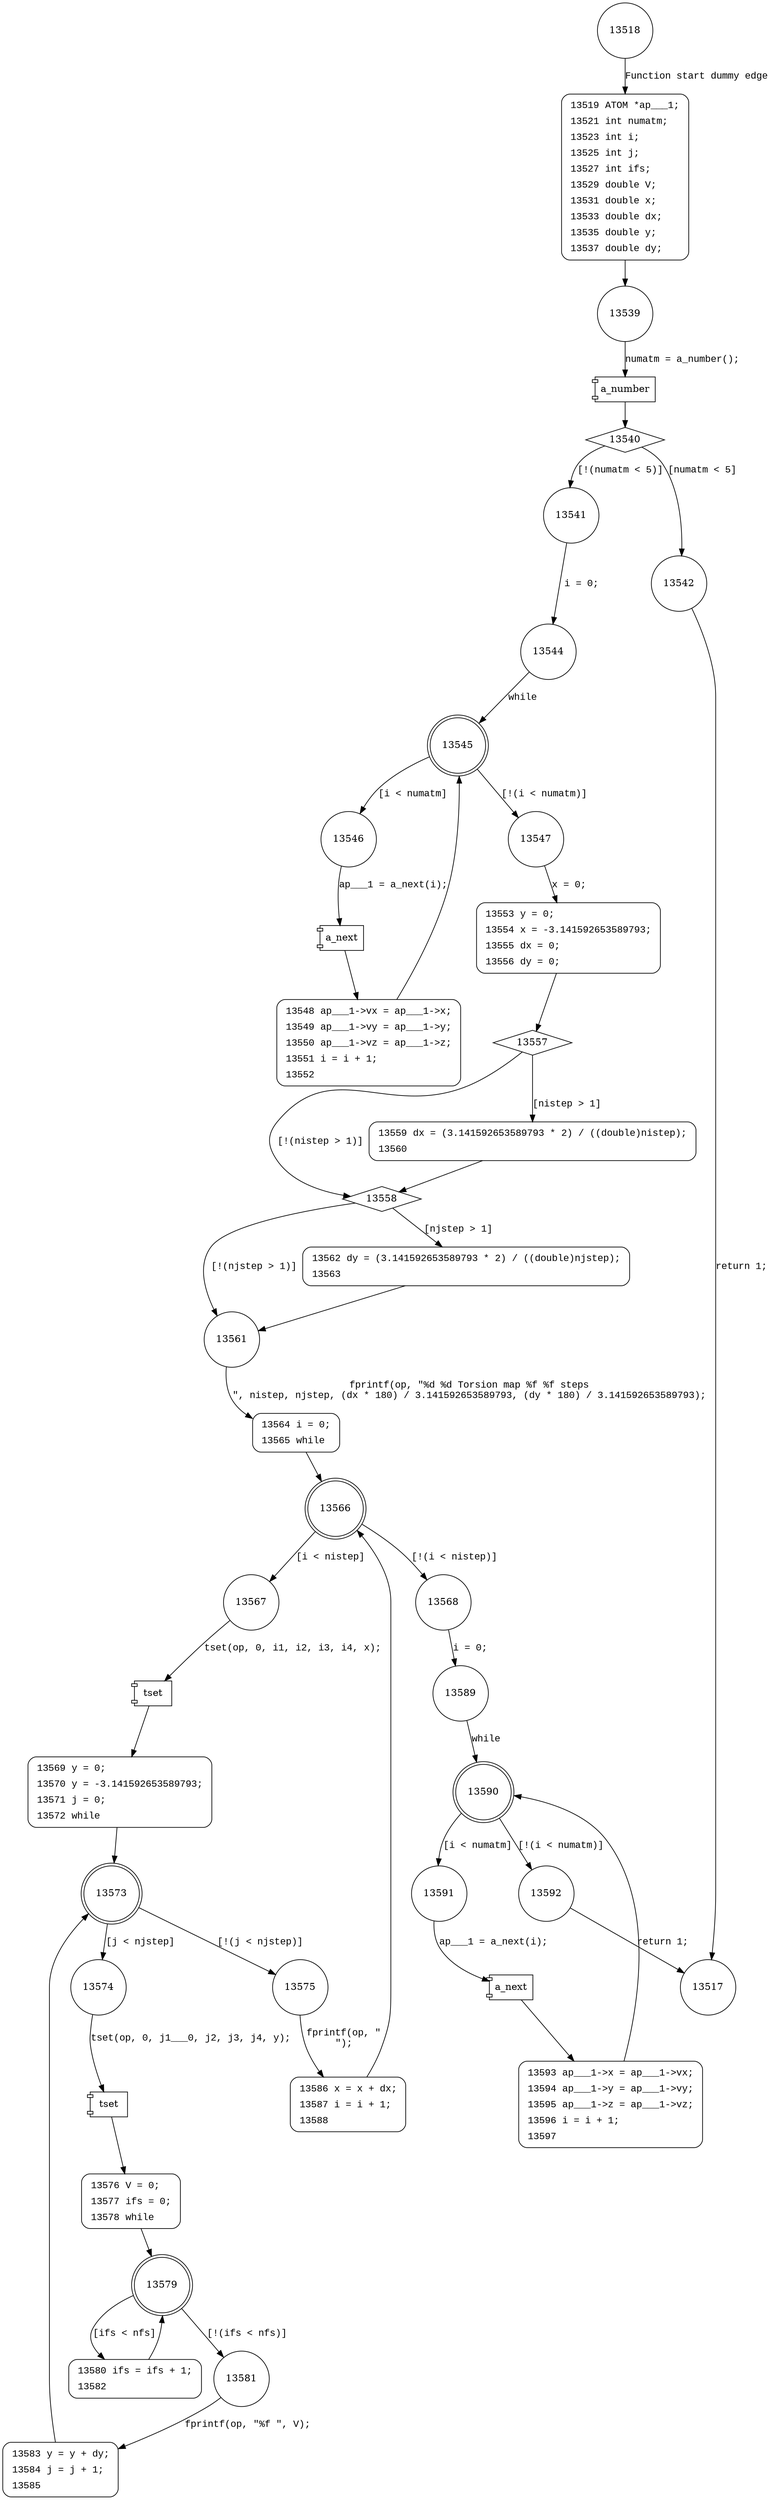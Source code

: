 digraph tmap {
13518 [shape="circle"]
13519 [shape="circle"]
13539 [shape="circle"]
13540 [shape="diamond"]
13541 [shape="circle"]
13542 [shape="circle"]
13544 [shape="circle"]
13545 [shape="doublecircle"]
13547 [shape="circle"]
13546 [shape="circle"]
13548 [shape="circle"]
13553 [shape="circle"]
13557 [shape="diamond"]
13558 [shape="diamond"]
13559 [shape="circle"]
13561 [shape="circle"]
13562 [shape="circle"]
13564 [shape="circle"]
13566 [shape="doublecircle"]
13568 [shape="circle"]
13567 [shape="circle"]
13569 [shape="circle"]
13573 [shape="doublecircle"]
13575 [shape="circle"]
13574 [shape="circle"]
13576 [shape="circle"]
13579 [shape="doublecircle"]
13581 [shape="circle"]
13580 [shape="circle"]
13583 [shape="circle"]
13586 [shape="circle"]
13589 [shape="circle"]
13590 [shape="doublecircle"]
13592 [shape="circle"]
13591 [shape="circle"]
13593 [shape="circle"]
13517 [shape="circle"]
13519 [style="filled,bold" penwidth="1" fillcolor="white" fontname="Courier New" shape="Mrecord" label=<<table border="0" cellborder="0" cellpadding="3" bgcolor="white"><tr><td align="right">13519</td><td align="left">ATOM *ap___1;</td></tr><tr><td align="right">13521</td><td align="left">int numatm;</td></tr><tr><td align="right">13523</td><td align="left">int i;</td></tr><tr><td align="right">13525</td><td align="left">int j;</td></tr><tr><td align="right">13527</td><td align="left">int ifs;</td></tr><tr><td align="right">13529</td><td align="left">double V;</td></tr><tr><td align="right">13531</td><td align="left">double x;</td></tr><tr><td align="right">13533</td><td align="left">double dx;</td></tr><tr><td align="right">13535</td><td align="left">double y;</td></tr><tr><td align="right">13537</td><td align="left">double dy;</td></tr></table>>]
13519 -> 13539[label=""]
13548 [style="filled,bold" penwidth="1" fillcolor="white" fontname="Courier New" shape="Mrecord" label=<<table border="0" cellborder="0" cellpadding="3" bgcolor="white"><tr><td align="right">13548</td><td align="left">ap___1-&gt;vx = ap___1-&gt;x;</td></tr><tr><td align="right">13549</td><td align="left">ap___1-&gt;vy = ap___1-&gt;y;</td></tr><tr><td align="right">13550</td><td align="left">ap___1-&gt;vz = ap___1-&gt;z;</td></tr><tr><td align="right">13551</td><td align="left">i = i + 1;</td></tr><tr><td align="right">13552</td><td align="left"></td></tr></table>>]
13548 -> 13545[label=""]
13553 [style="filled,bold" penwidth="1" fillcolor="white" fontname="Courier New" shape="Mrecord" label=<<table border="0" cellborder="0" cellpadding="3" bgcolor="white"><tr><td align="right">13553</td><td align="left">y = 0;</td></tr><tr><td align="right">13554</td><td align="left">x = -3.141592653589793;</td></tr><tr><td align="right">13555</td><td align="left">dx = 0;</td></tr><tr><td align="right">13556</td><td align="left">dy = 0;</td></tr></table>>]
13553 -> 13557[label=""]
13559 [style="filled,bold" penwidth="1" fillcolor="white" fontname="Courier New" shape="Mrecord" label=<<table border="0" cellborder="0" cellpadding="3" bgcolor="white"><tr><td align="right">13559</td><td align="left">dx = (3.141592653589793 * 2) / ((double)nistep);</td></tr><tr><td align="right">13560</td><td align="left"></td></tr></table>>]
13559 -> 13558[label=""]
13562 [style="filled,bold" penwidth="1" fillcolor="white" fontname="Courier New" shape="Mrecord" label=<<table border="0" cellborder="0" cellpadding="3" bgcolor="white"><tr><td align="right">13562</td><td align="left">dy = (3.141592653589793 * 2) / ((double)njstep);</td></tr><tr><td align="right">13563</td><td align="left"></td></tr></table>>]
13562 -> 13561[label=""]
13564 [style="filled,bold" penwidth="1" fillcolor="white" fontname="Courier New" shape="Mrecord" label=<<table border="0" cellborder="0" cellpadding="3" bgcolor="white"><tr><td align="right">13564</td><td align="left">i = 0;</td></tr><tr><td align="right">13565</td><td align="left">while</td></tr></table>>]
13564 -> 13566[label=""]
13569 [style="filled,bold" penwidth="1" fillcolor="white" fontname="Courier New" shape="Mrecord" label=<<table border="0" cellborder="0" cellpadding="3" bgcolor="white"><tr><td align="right">13569</td><td align="left">y = 0;</td></tr><tr><td align="right">13570</td><td align="left">y = -3.141592653589793;</td></tr><tr><td align="right">13571</td><td align="left">j = 0;</td></tr><tr><td align="right">13572</td><td align="left">while</td></tr></table>>]
13569 -> 13573[label=""]
13576 [style="filled,bold" penwidth="1" fillcolor="white" fontname="Courier New" shape="Mrecord" label=<<table border="0" cellborder="0" cellpadding="3" bgcolor="white"><tr><td align="right">13576</td><td align="left">V = 0;</td></tr><tr><td align="right">13577</td><td align="left">ifs = 0;</td></tr><tr><td align="right">13578</td><td align="left">while</td></tr></table>>]
13576 -> 13579[label=""]
13580 [style="filled,bold" penwidth="1" fillcolor="white" fontname="Courier New" shape="Mrecord" label=<<table border="0" cellborder="0" cellpadding="3" bgcolor="white"><tr><td align="right">13580</td><td align="left">ifs = ifs + 1;</td></tr><tr><td align="right">13582</td><td align="left"></td></tr></table>>]
13580 -> 13579[label=""]
13583 [style="filled,bold" penwidth="1" fillcolor="white" fontname="Courier New" shape="Mrecord" label=<<table border="0" cellborder="0" cellpadding="3" bgcolor="white"><tr><td align="right">13583</td><td align="left">y = y + dy;</td></tr><tr><td align="right">13584</td><td align="left">j = j + 1;</td></tr><tr><td align="right">13585</td><td align="left"></td></tr></table>>]
13583 -> 13573[label=""]
13586 [style="filled,bold" penwidth="1" fillcolor="white" fontname="Courier New" shape="Mrecord" label=<<table border="0" cellborder="0" cellpadding="3" bgcolor="white"><tr><td align="right">13586</td><td align="left">x = x + dx;</td></tr><tr><td align="right">13587</td><td align="left">i = i + 1;</td></tr><tr><td align="right">13588</td><td align="left"></td></tr></table>>]
13586 -> 13566[label=""]
13593 [style="filled,bold" penwidth="1" fillcolor="white" fontname="Courier New" shape="Mrecord" label=<<table border="0" cellborder="0" cellpadding="3" bgcolor="white"><tr><td align="right">13593</td><td align="left">ap___1-&gt;x = ap___1-&gt;vx;</td></tr><tr><td align="right">13594</td><td align="left">ap___1-&gt;y = ap___1-&gt;vy;</td></tr><tr><td align="right">13595</td><td align="left">ap___1-&gt;z = ap___1-&gt;vz;</td></tr><tr><td align="right">13596</td><td align="left">i = i + 1;</td></tr><tr><td align="right">13597</td><td align="left"></td></tr></table>>]
13593 -> 13590[label=""]
13518 -> 13519 [label="Function start dummy edge" fontname="Courier New"]
100225 [shape="component" label="a_number"]
13539 -> 100225 [label="numatm = a_number();" fontname="Courier New"]
100225 -> 13540 [label="" fontname="Courier New"]
13540 -> 13541 [label="[!(numatm < 5)]" fontname="Courier New"]
13540 -> 13542 [label="[numatm < 5]" fontname="Courier New"]
13541 -> 13544 [label="i = 0;" fontname="Courier New"]
13545 -> 13547 [label="[!(i < numatm)]" fontname="Courier New"]
13545 -> 13546 [label="[i < numatm]" fontname="Courier New"]
100226 [shape="component" label="a_next"]
13546 -> 100226 [label="ap___1 = a_next(i);" fontname="Courier New"]
100226 -> 13548 [label="" fontname="Courier New"]
13547 -> 13553 [label="x = 0;" fontname="Courier New"]
13557 -> 13558 [label="[!(nistep > 1)]" fontname="Courier New"]
13557 -> 13559 [label="[nistep > 1]" fontname="Courier New"]
13558 -> 13561 [label="[!(njstep > 1)]" fontname="Courier New"]
13558 -> 13562 [label="[njstep > 1]" fontname="Courier New"]
13561 -> 13564 [label="fprintf(op, \"%d %d Torsion map %f %f steps\n\", nistep, njstep, (dx * 180) / 3.141592653589793, (dy * 180) / 3.141592653589793);" fontname="Courier New"]
13566 -> 13568 [label="[!(i < nistep)]" fontname="Courier New"]
13566 -> 13567 [label="[i < nistep]" fontname="Courier New"]
100227 [shape="component" label="tset"]
13567 -> 100227 [label="tset(op, 0, i1, i2, i3, i4, x);" fontname="Courier New"]
100227 -> 13569 [label="" fontname="Courier New"]
13573 -> 13575 [label="[!(j < njstep)]" fontname="Courier New"]
13573 -> 13574 [label="[j < njstep]" fontname="Courier New"]
100228 [shape="component" label="tset"]
13574 -> 100228 [label="tset(op, 0, j1___0, j2, j3, j4, y);" fontname="Courier New"]
100228 -> 13576 [label="" fontname="Courier New"]
13579 -> 13581 [label="[!(ifs < nfs)]" fontname="Courier New"]
13579 -> 13580 [label="[ifs < nfs]" fontname="Courier New"]
13581 -> 13583 [label="fprintf(op, \"%f \", V);" fontname="Courier New"]
13575 -> 13586 [label="fprintf(op, \"\n\");" fontname="Courier New"]
13568 -> 13589 [label="i = 0;" fontname="Courier New"]
13590 -> 13592 [label="[!(i < numatm)]" fontname="Courier New"]
13590 -> 13591 [label="[i < numatm]" fontname="Courier New"]
100229 [shape="component" label="a_next"]
13591 -> 100229 [label="ap___1 = a_next(i);" fontname="Courier New"]
100229 -> 13593 [label="" fontname="Courier New"]
13592 -> 13517 [label="return 1;" fontname="Courier New"]
13542 -> 13517 [label="return 1;" fontname="Courier New"]
13544 -> 13545 [label="while" fontname="Courier New"]
13589 -> 13590 [label="while" fontname="Courier New"]
}